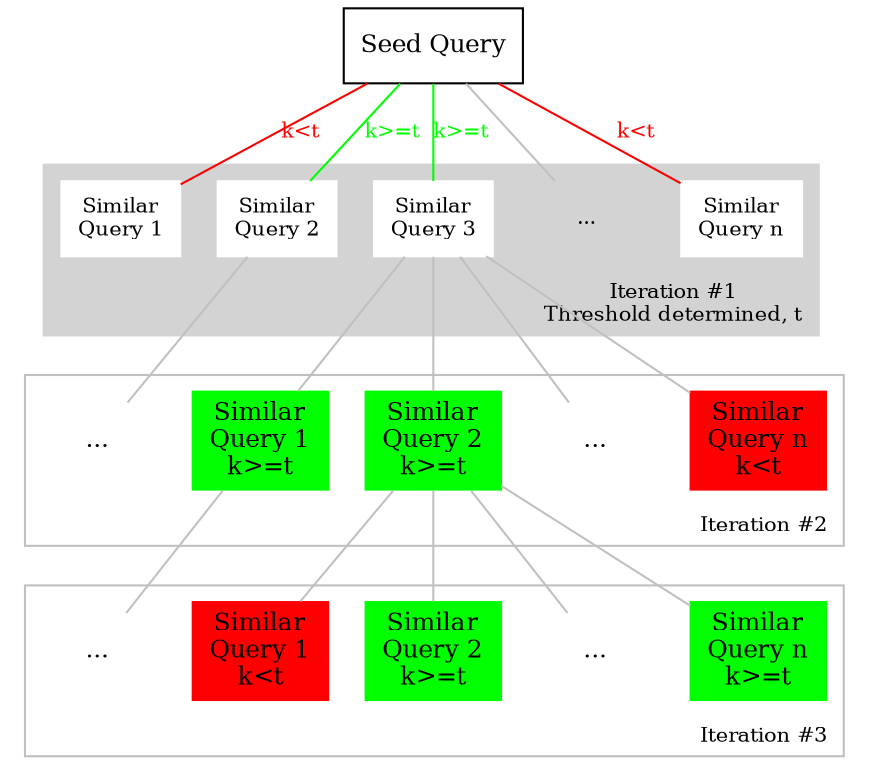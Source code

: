 digraph G {
        size="15,12";
        splines=false;
	seed [shape=box, label="Seed Query", fontsize=12];

	subgraph cluster_0 {
		style=filled;
		color=lightgrey;
		node [style=filled, color=white, shape=box, fontsize=10];
		rel1 [label="Similar\nQuery 1"];
                rel2 [label="Similar\nQuery 2"];
                rel3 [label="Similar\nQuery 3"];
                rel4 [shape=plaintext, color=lightgray, label="..."];
                reln [label="Similar\nQuery n"];
		label = "Iteration #1\nThreshold determined, t";
                labeljust="r";
                labelloc="b";
                fontsize=10;
	}

	subgraph cluster_1 {
		node [style=filled, shape=box, fontsize=12];
                rel2n2 [shape=plaintext, style=none, label="..."];
		rel21 [label="Similar\nQuery 1\nk>=t", color=green];
                rel22 [label="Similar\nQuery 2\nk>=t", color=green];
                rel23 [shape=plaintext, style=none, label="..."];
                rel2n [label="Similar\nQuery n\nk<t", color=red];
		label = "Iteration #2";
                labeljust="r";
                labelloc="b";
                fontsize=10;
                color=gray;
	}

	subgraph cluster_2 {
		node [style=filled, color=lightgray, shape=box, fontsize=12];
                rel31 [label="Similar\nQuery 1\nk<t", color=red];
                rel32 [label="Similar\nQuery 2\nk>=t", color=green];
                rel33 [shape=plaintext, style=none, label="..."];
                rel3n [label="Similar\nQuery n\nk>=t", color=green];
                rel3n1 [shape=plaintext, style=none, label="..."];
                label = "Iteration #3";
                labeljust="r";
                labelloc="b";
                fontsize=10;
                color=gray;
	}


        edge [arrowhead=none, fontsize=10, color=gray];
        seed -> rel1 [color=red, label="k<t", fontcolor=red];
        seed -> rel2 [color=green, label="k>=t", fontcolor=green];
        seed -> rel3 [color=green, label="k>=t", fontcolor=green];
        seed -> rel4 [color=gray];
        seed -> reln [color=red, label="k<t", fontcolor=red];

        rel2 -> rel2n2 ;
        rel3 -> rel21;
        rel3 -> rel22;
        rel3 -> rel23;
        rel3 -> rel2n;

        rel21 -> rel3n1;
        rel22 -> rel31;
        rel22 -> rel32;
        rel22 -> rel33;
        rel22 -> rel3n;
}
